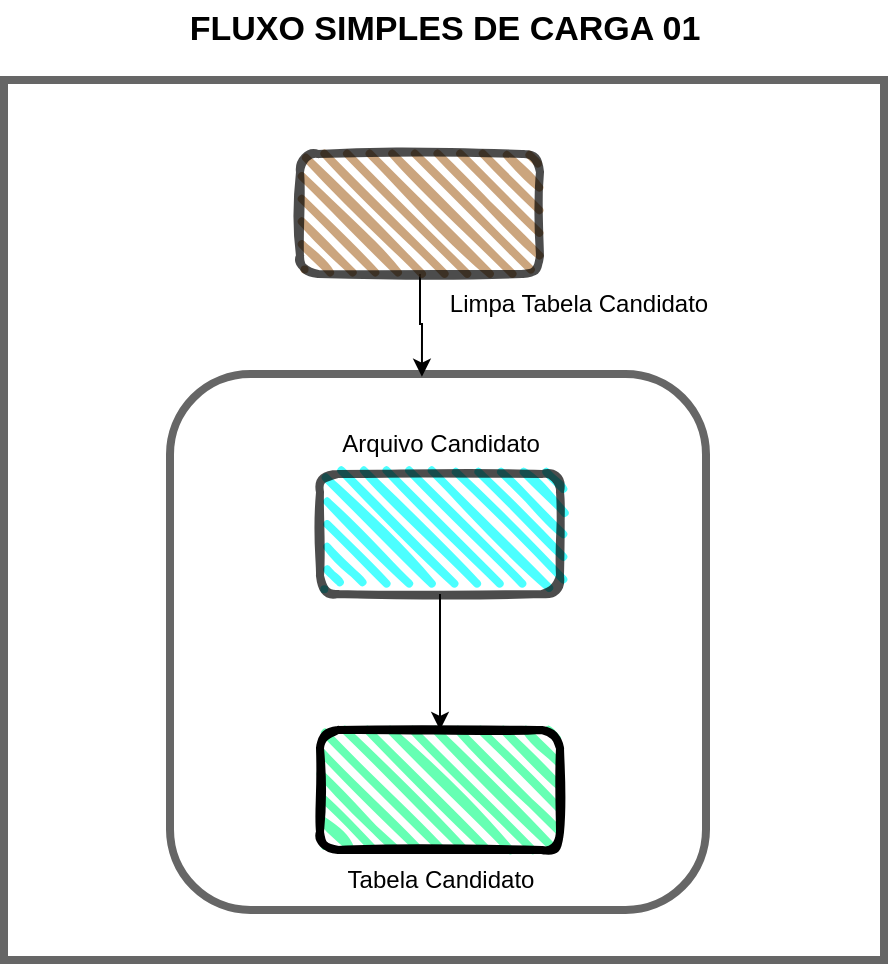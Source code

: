 <mxfile version="20.8.3" type="github">
  <diagram name="Page-1" id="c7558073-3199-34d8-9f00-42111426c3f3">
    <mxGraphModel dx="796" dy="496" grid="1" gridSize="10" guides="1" tooltips="1" connect="0" arrows="1" fold="1" page="1" pageScale="1" pageWidth="826" pageHeight="1169" background="none" math="0" shadow="0">
      <root>
        <mxCell id="0" />
        <mxCell id="1" parent="0" />
        <mxCell id="iyPb0N3byPzZvULkwc2K-110" value="" style="whiteSpace=wrap;html=1;aspect=fixed;rounded=0;fillWeight=4;hachureGap=8;hachureAngle=45;jiggle=1;curveFitting=0.95;strokeColor=#666666;strokeWidth=4;fillColor=#FFFFFF;" vertex="1" parent="1">
          <mxGeometry x="195" y="80" width="440" height="440" as="geometry" />
        </mxCell>
        <mxCell id="iyPb0N3byPzZvULkwc2K-101" value="" style="whiteSpace=wrap;html=1;aspect=fixed;rounded=1;strokeWidth=4;strokeColor=#666666;" vertex="1" parent="1">
          <mxGeometry x="278" y="227" width="268" height="268" as="geometry" />
        </mxCell>
        <mxCell id="iyPb0N3byPzZvULkwc2K-96" value="" style="rounded=1;whiteSpace=wrap;html=1;gradientColor=none;sketch=1;curveFitting=0.95;jiggle=1;fillColor=#00FFFF;strokeWidth=4;opacity=70;shadow=0;glass=0;fillWeight=4;hachureGap=8;hachureAngle=45;" vertex="1" parent="1">
          <mxGeometry x="353" y="277" width="120" height="60" as="geometry" />
        </mxCell>
        <mxCell id="iyPb0N3byPzZvULkwc2K-97" value="" style="rounded=1;whiteSpace=wrap;html=1;sketch=1;curveFitting=0.95;jiggle=1;glass=0;fillColor=#66FFB3;strokeWidth=4;fillWeight=4;hachureGap=8;hachureAngle=45;" vertex="1" parent="1">
          <mxGeometry x="353" y="405" width="120" height="60" as="geometry" />
        </mxCell>
        <mxCell id="iyPb0N3byPzZvULkwc2K-98" value="" style="endArrow=classic;html=1;rounded=0;exitX=0.5;exitY=1;exitDx=0;exitDy=0;" edge="1" parent="1" source="iyPb0N3byPzZvULkwc2K-96" target="iyPb0N3byPzZvULkwc2K-97">
          <mxGeometry width="50" height="50" relative="1" as="geometry">
            <mxPoint x="368" y="298" as="sourcePoint" />
            <mxPoint x="408" y="318" as="targetPoint" />
          </mxGeometry>
        </mxCell>
        <mxCell id="iyPb0N3byPzZvULkwc2K-99" value="Arquivo Candidato" style="text;html=1;align=center;verticalAlign=middle;resizable=0;points=[];autosize=1;strokeColor=none;fillColor=none;rounded=1;" vertex="1" parent="1">
          <mxGeometry x="353" y="247" width="120" height="30" as="geometry" />
        </mxCell>
        <mxCell id="iyPb0N3byPzZvULkwc2K-100" value="Tabela Candidato" style="text;html=1;align=center;verticalAlign=middle;resizable=0;points=[];autosize=1;strokeColor=none;fillColor=none;rounded=1;" vertex="1" parent="1">
          <mxGeometry x="353" y="465" width="120" height="30" as="geometry" />
        </mxCell>
        <mxCell id="iyPb0N3byPzZvULkwc2K-104" style="edgeStyle=orthogonalEdgeStyle;rounded=0;orthogonalLoop=1;jettySize=auto;html=1;entryX=0.47;entryY=0.005;entryDx=0;entryDy=0;entryPerimeter=0;" edge="1" parent="1" source="iyPb0N3byPzZvULkwc2K-102" target="iyPb0N3byPzZvULkwc2K-101">
          <mxGeometry relative="1" as="geometry" />
        </mxCell>
        <mxCell id="iyPb0N3byPzZvULkwc2K-102" value="" style="rounded=1;whiteSpace=wrap;html=1;gradientColor=none;sketch=1;curveFitting=0.95;jiggle=1;fillColor=#B57F48;strokeWidth=4;opacity=70;shadow=0;glass=0;fillWeight=4;hachureGap=8;hachureAngle=45;" vertex="1" parent="1">
          <mxGeometry x="343" y="117" width="120" height="60" as="geometry" />
        </mxCell>
        <mxCell id="iyPb0N3byPzZvULkwc2K-106" value="Limpa Tabela Candidato" style="text;html=1;align=center;verticalAlign=middle;resizable=0;points=[];autosize=1;strokeColor=none;fillColor=none;rounded=1;" vertex="1" parent="1">
          <mxGeometry x="407" y="177" width="150" height="30" as="geometry" />
        </mxCell>
        <mxCell id="iyPb0N3byPzZvULkwc2K-109" value="FLUXO SIMPLES DE CARGA 01" style="text;html=1;align=center;verticalAlign=middle;resizable=0;points=[];autosize=1;strokeColor=none;fillColor=default;strokeWidth=2;fontSize=17;fontStyle=1" vertex="1" parent="1">
          <mxGeometry x="275" y="40" width="280" height="30" as="geometry" />
        </mxCell>
      </root>
    </mxGraphModel>
  </diagram>
</mxfile>
